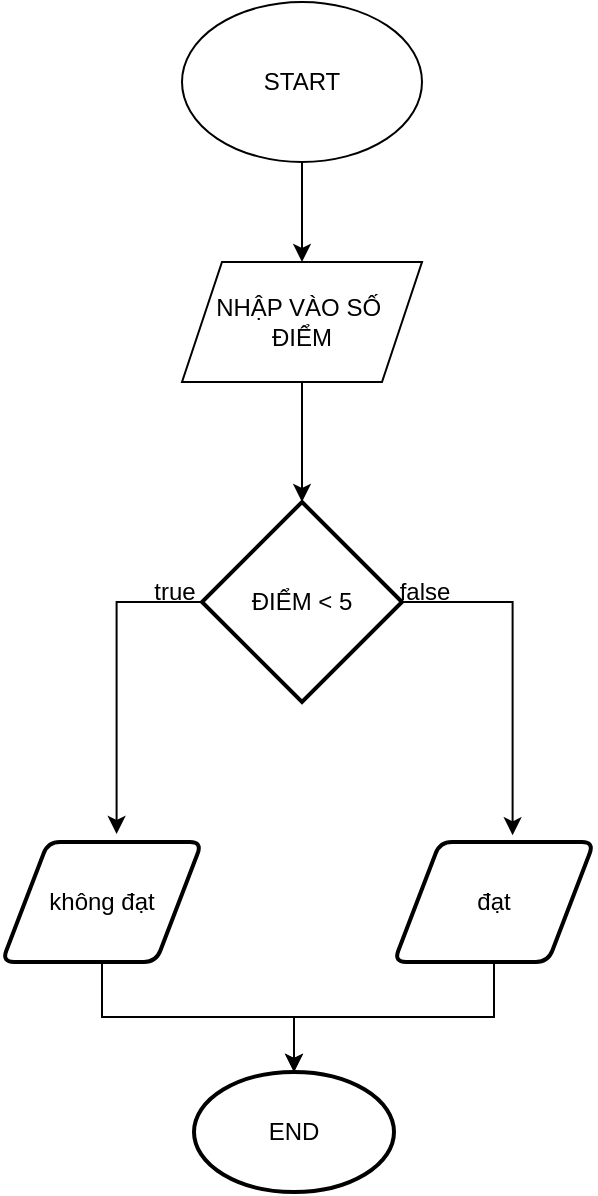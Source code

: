 <mxfile version="25.0.3">
  <diagram name="Trang-1" id="Vf1dSTlUYdZEdcFuo73k">
    <mxGraphModel dx="794" dy="446" grid="1" gridSize="10" guides="1" tooltips="1" connect="1" arrows="1" fold="1" page="1" pageScale="1" pageWidth="827" pageHeight="1169" math="0" shadow="0">
      <root>
        <mxCell id="0" />
        <mxCell id="1" parent="0" />
        <mxCell id="W1qoWE-HcPZ815znV9UU-14" style="edgeStyle=orthogonalEdgeStyle;rounded=0;orthogonalLoop=1;jettySize=auto;html=1;entryX=0.5;entryY=0;entryDx=0;entryDy=0;" edge="1" parent="1" source="W1qoWE-HcPZ815znV9UU-1" target="W1qoWE-HcPZ815znV9UU-2">
          <mxGeometry relative="1" as="geometry" />
        </mxCell>
        <mxCell id="W1qoWE-HcPZ815znV9UU-1" value="START" style="ellipse;whiteSpace=wrap;html=1;" vertex="1" parent="1">
          <mxGeometry x="354" y="20" width="120" height="80" as="geometry" />
        </mxCell>
        <mxCell id="W1qoWE-HcPZ815znV9UU-2" value="NHẬP VÀO SỐ&amp;nbsp;&lt;div class=&quot;custom-cursor-default-hover&quot;&gt;ĐIỂM&lt;/div&gt;" style="shape=parallelogram;perimeter=parallelogramPerimeter;whiteSpace=wrap;html=1;fixedSize=1;" vertex="1" parent="1">
          <mxGeometry x="354" y="150" width="120" height="60" as="geometry" />
        </mxCell>
        <mxCell id="W1qoWE-HcPZ815znV9UU-3" value="ĐIỂM &amp;lt; 5" style="strokeWidth=2;html=1;shape=mxgraph.flowchart.decision;whiteSpace=wrap;" vertex="1" parent="1">
          <mxGeometry x="364" y="270" width="100" height="100" as="geometry" />
        </mxCell>
        <mxCell id="W1qoWE-HcPZ815znV9UU-4" value="không đạt" style="shape=parallelogram;html=1;strokeWidth=2;perimeter=parallelogramPerimeter;whiteSpace=wrap;rounded=1;arcSize=12;size=0.23;" vertex="1" parent="1">
          <mxGeometry x="264" y="440" width="100" height="60" as="geometry" />
        </mxCell>
        <mxCell id="W1qoWE-HcPZ815znV9UU-5" value="đạt" style="shape=parallelogram;html=1;strokeWidth=2;perimeter=parallelogramPerimeter;whiteSpace=wrap;rounded=1;arcSize=12;size=0.23;" vertex="1" parent="1">
          <mxGeometry x="460" y="440" width="100" height="60" as="geometry" />
        </mxCell>
        <mxCell id="W1qoWE-HcPZ815znV9UU-6" style="edgeStyle=orthogonalEdgeStyle;rounded=0;orthogonalLoop=1;jettySize=auto;html=1;entryX=0.573;entryY=-0.067;entryDx=0;entryDy=0;entryPerimeter=0;" edge="1" parent="1" source="W1qoWE-HcPZ815znV9UU-3" target="W1qoWE-HcPZ815znV9UU-4">
          <mxGeometry relative="1" as="geometry">
            <Array as="points">
              <mxPoint x="321" y="320" />
            </Array>
          </mxGeometry>
        </mxCell>
        <mxCell id="W1qoWE-HcPZ815znV9UU-7" style="edgeStyle=orthogonalEdgeStyle;rounded=0;orthogonalLoop=1;jettySize=auto;html=1;entryX=0.593;entryY=-0.056;entryDx=0;entryDy=0;entryPerimeter=0;" edge="1" parent="1" source="W1qoWE-HcPZ815znV9UU-3" target="W1qoWE-HcPZ815znV9UU-5">
          <mxGeometry relative="1" as="geometry">
            <Array as="points">
              <mxPoint x="519" y="320" />
            </Array>
          </mxGeometry>
        </mxCell>
        <mxCell id="W1qoWE-HcPZ815znV9UU-8" value="true" style="text;html=1;align=center;verticalAlign=middle;resizable=0;points=[];autosize=1;strokeColor=none;fillColor=none;" vertex="1" parent="1">
          <mxGeometry x="330" y="300" width="40" height="30" as="geometry" />
        </mxCell>
        <mxCell id="W1qoWE-HcPZ815znV9UU-9" value="false" style="text;html=1;align=center;verticalAlign=middle;resizable=0;points=[];autosize=1;strokeColor=none;fillColor=none;" vertex="1" parent="1">
          <mxGeometry x="450" y="300" width="50" height="30" as="geometry" />
        </mxCell>
        <mxCell id="W1qoWE-HcPZ815znV9UU-10" value="END" style="strokeWidth=2;html=1;shape=mxgraph.flowchart.start_1;whiteSpace=wrap;" vertex="1" parent="1">
          <mxGeometry x="360" y="555" width="100" height="60" as="geometry" />
        </mxCell>
        <mxCell id="W1qoWE-HcPZ815znV9UU-11" style="edgeStyle=orthogonalEdgeStyle;rounded=0;orthogonalLoop=1;jettySize=auto;html=1;entryX=0.5;entryY=0;entryDx=0;entryDy=0;entryPerimeter=0;" edge="1" parent="1" source="W1qoWE-HcPZ815znV9UU-4" target="W1qoWE-HcPZ815znV9UU-10">
          <mxGeometry relative="1" as="geometry" />
        </mxCell>
        <mxCell id="W1qoWE-HcPZ815znV9UU-12" style="edgeStyle=orthogonalEdgeStyle;rounded=0;orthogonalLoop=1;jettySize=auto;html=1;entryX=0.5;entryY=0;entryDx=0;entryDy=0;entryPerimeter=0;" edge="1" parent="1" source="W1qoWE-HcPZ815znV9UU-5" target="W1qoWE-HcPZ815znV9UU-10">
          <mxGeometry relative="1" as="geometry" />
        </mxCell>
        <mxCell id="W1qoWE-HcPZ815znV9UU-13" style="edgeStyle=orthogonalEdgeStyle;rounded=0;orthogonalLoop=1;jettySize=auto;html=1;entryX=0.5;entryY=0;entryDx=0;entryDy=0;entryPerimeter=0;" edge="1" parent="1" source="W1qoWE-HcPZ815znV9UU-2" target="W1qoWE-HcPZ815znV9UU-3">
          <mxGeometry relative="1" as="geometry" />
        </mxCell>
      </root>
    </mxGraphModel>
  </diagram>
</mxfile>
